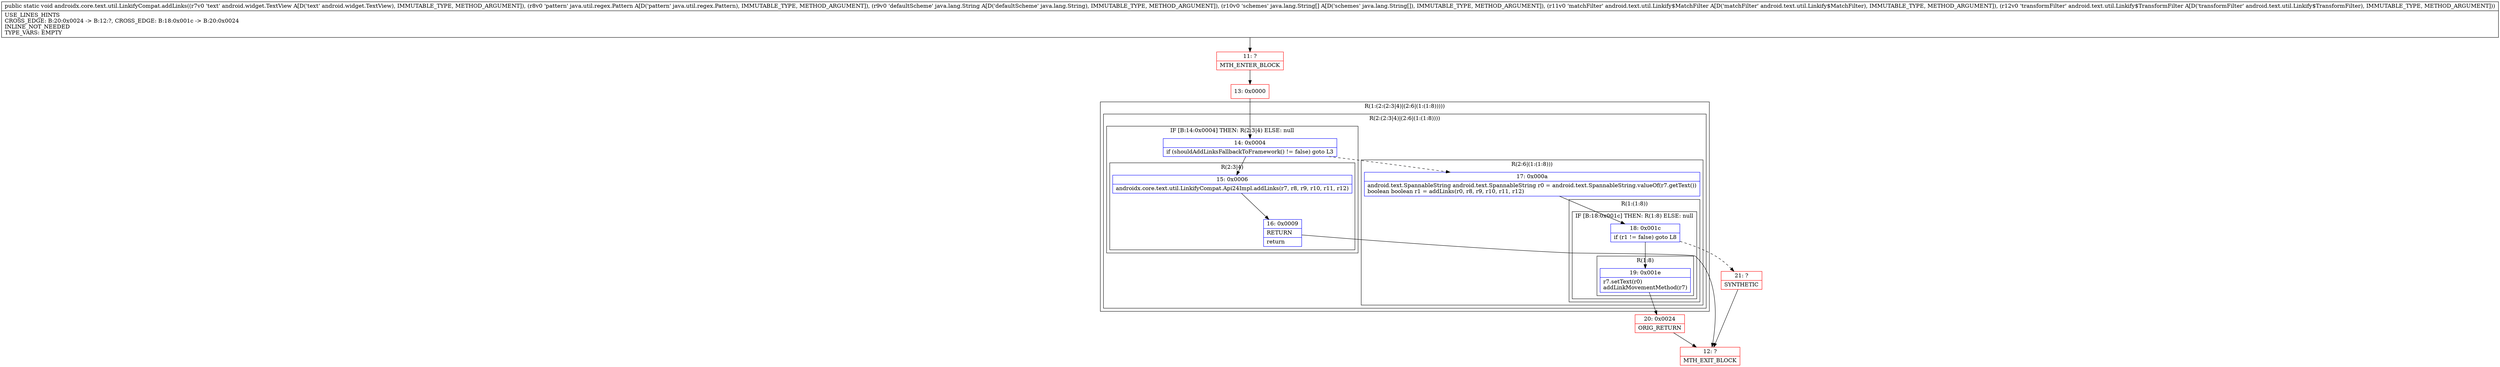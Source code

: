 digraph "CFG forandroidx.core.text.util.LinkifyCompat.addLinks(Landroid\/widget\/TextView;Ljava\/util\/regex\/Pattern;Ljava\/lang\/String;[Ljava\/lang\/String;Landroid\/text\/util\/Linkify$MatchFilter;Landroid\/text\/util\/Linkify$TransformFilter;)V" {
subgraph cluster_Region_1726877763 {
label = "R(1:(2:(2:3|4)|(2:6|(1:(1:8)))))";
node [shape=record,color=blue];
subgraph cluster_Region_538540583 {
label = "R(2:(2:3|4)|(2:6|(1:(1:8))))";
node [shape=record,color=blue];
subgraph cluster_IfRegion_1276024319 {
label = "IF [B:14:0x0004] THEN: R(2:3|4) ELSE: null";
node [shape=record,color=blue];
Node_14 [shape=record,label="{14\:\ 0x0004|if (shouldAddLinksFallbackToFramework() != false) goto L3\l}"];
subgraph cluster_Region_1015833279 {
label = "R(2:3|4)";
node [shape=record,color=blue];
Node_15 [shape=record,label="{15\:\ 0x0006|androidx.core.text.util.LinkifyCompat.Api24Impl.addLinks(r7, r8, r9, r10, r11, r12)\l}"];
Node_16 [shape=record,label="{16\:\ 0x0009|RETURN\l|return\l}"];
}
}
subgraph cluster_Region_54547214 {
label = "R(2:6|(1:(1:8)))";
node [shape=record,color=blue];
Node_17 [shape=record,label="{17\:\ 0x000a|android.text.SpannableString android.text.SpannableString r0 = android.text.SpannableString.valueOf(r7.getText())\lboolean boolean r1 = addLinks(r0, r8, r9, r10, r11, r12)\l}"];
subgraph cluster_Region_720769381 {
label = "R(1:(1:8))";
node [shape=record,color=blue];
subgraph cluster_IfRegion_973020943 {
label = "IF [B:18:0x001c] THEN: R(1:8) ELSE: null";
node [shape=record,color=blue];
Node_18 [shape=record,label="{18\:\ 0x001c|if (r1 != false) goto L8\l}"];
subgraph cluster_Region_1533978985 {
label = "R(1:8)";
node [shape=record,color=blue];
Node_19 [shape=record,label="{19\:\ 0x001e|r7.setText(r0)\laddLinkMovementMethod(r7)\l}"];
}
}
}
}
}
}
Node_11 [shape=record,color=red,label="{11\:\ ?|MTH_ENTER_BLOCK\l}"];
Node_13 [shape=record,color=red,label="{13\:\ 0x0000}"];
Node_12 [shape=record,color=red,label="{12\:\ ?|MTH_EXIT_BLOCK\l}"];
Node_20 [shape=record,color=red,label="{20\:\ 0x0024|ORIG_RETURN\l}"];
Node_21 [shape=record,color=red,label="{21\:\ ?|SYNTHETIC\l}"];
MethodNode[shape=record,label="{public static void androidx.core.text.util.LinkifyCompat.addLinks((r7v0 'text' android.widget.TextView A[D('text' android.widget.TextView), IMMUTABLE_TYPE, METHOD_ARGUMENT]), (r8v0 'pattern' java.util.regex.Pattern A[D('pattern' java.util.regex.Pattern), IMMUTABLE_TYPE, METHOD_ARGUMENT]), (r9v0 'defaultScheme' java.lang.String A[D('defaultScheme' java.lang.String), IMMUTABLE_TYPE, METHOD_ARGUMENT]), (r10v0 'schemes' java.lang.String[] A[D('schemes' java.lang.String[]), IMMUTABLE_TYPE, METHOD_ARGUMENT]), (r11v0 'matchFilter' android.text.util.Linkify$MatchFilter A[D('matchFilter' android.text.util.Linkify$MatchFilter), IMMUTABLE_TYPE, METHOD_ARGUMENT]), (r12v0 'transformFilter' android.text.util.Linkify$TransformFilter A[D('transformFilter' android.text.util.Linkify$TransformFilter), IMMUTABLE_TYPE, METHOD_ARGUMENT]))  | USE_LINES_HINTS\lCROSS_EDGE: B:20:0x0024 \-\> B:12:?, CROSS_EDGE: B:18:0x001c \-\> B:20:0x0024\lINLINE_NOT_NEEDED\lTYPE_VARS: EMPTY\l}"];
MethodNode -> Node_11;Node_14 -> Node_15;
Node_14 -> Node_17[style=dashed];
Node_15 -> Node_16;
Node_16 -> Node_12;
Node_17 -> Node_18;
Node_18 -> Node_19;
Node_18 -> Node_21[style=dashed];
Node_19 -> Node_20;
Node_11 -> Node_13;
Node_13 -> Node_14;
Node_20 -> Node_12;
Node_21 -> Node_12;
}

